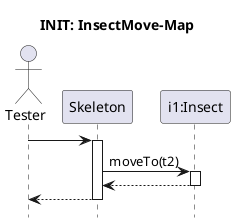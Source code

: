 @startuml Insect-move/paralysed
hide footbox

title INIT: InsectMove-Map

actor Tester
'TODO: Skeleton neve :Skeleton vagy csak Skeleton?
participant Skeleton
participant "i1:Insect" as insect

'TODO: test case neve
Tester -> Skeleton 
activate Skeleton
Skeleton -> insect : moveTo(t2)
activate insect
return
return
@enduml